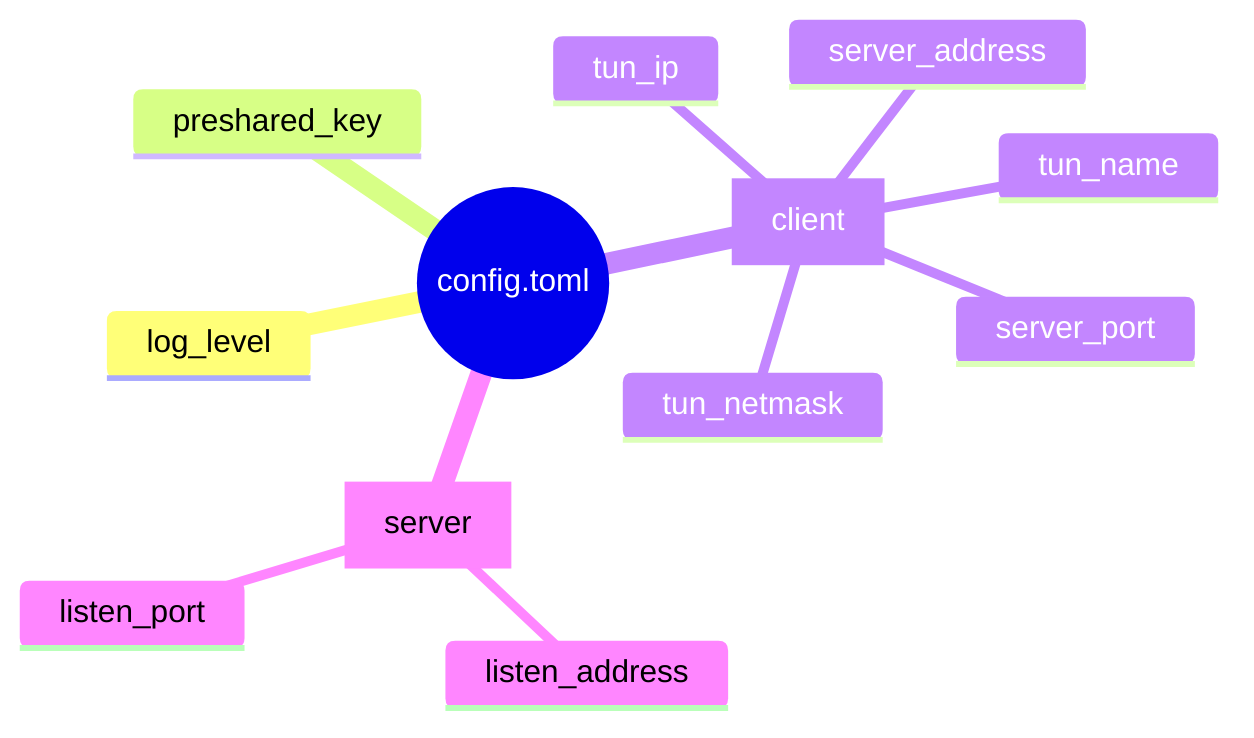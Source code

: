 mindmap
  root((config.toml))
    log_level
    preshared_key
    [client]
      server_address
      server_port
      tun_name
      tun_ip
      tun_netmask
    [server]
      listen_address
      listen_port